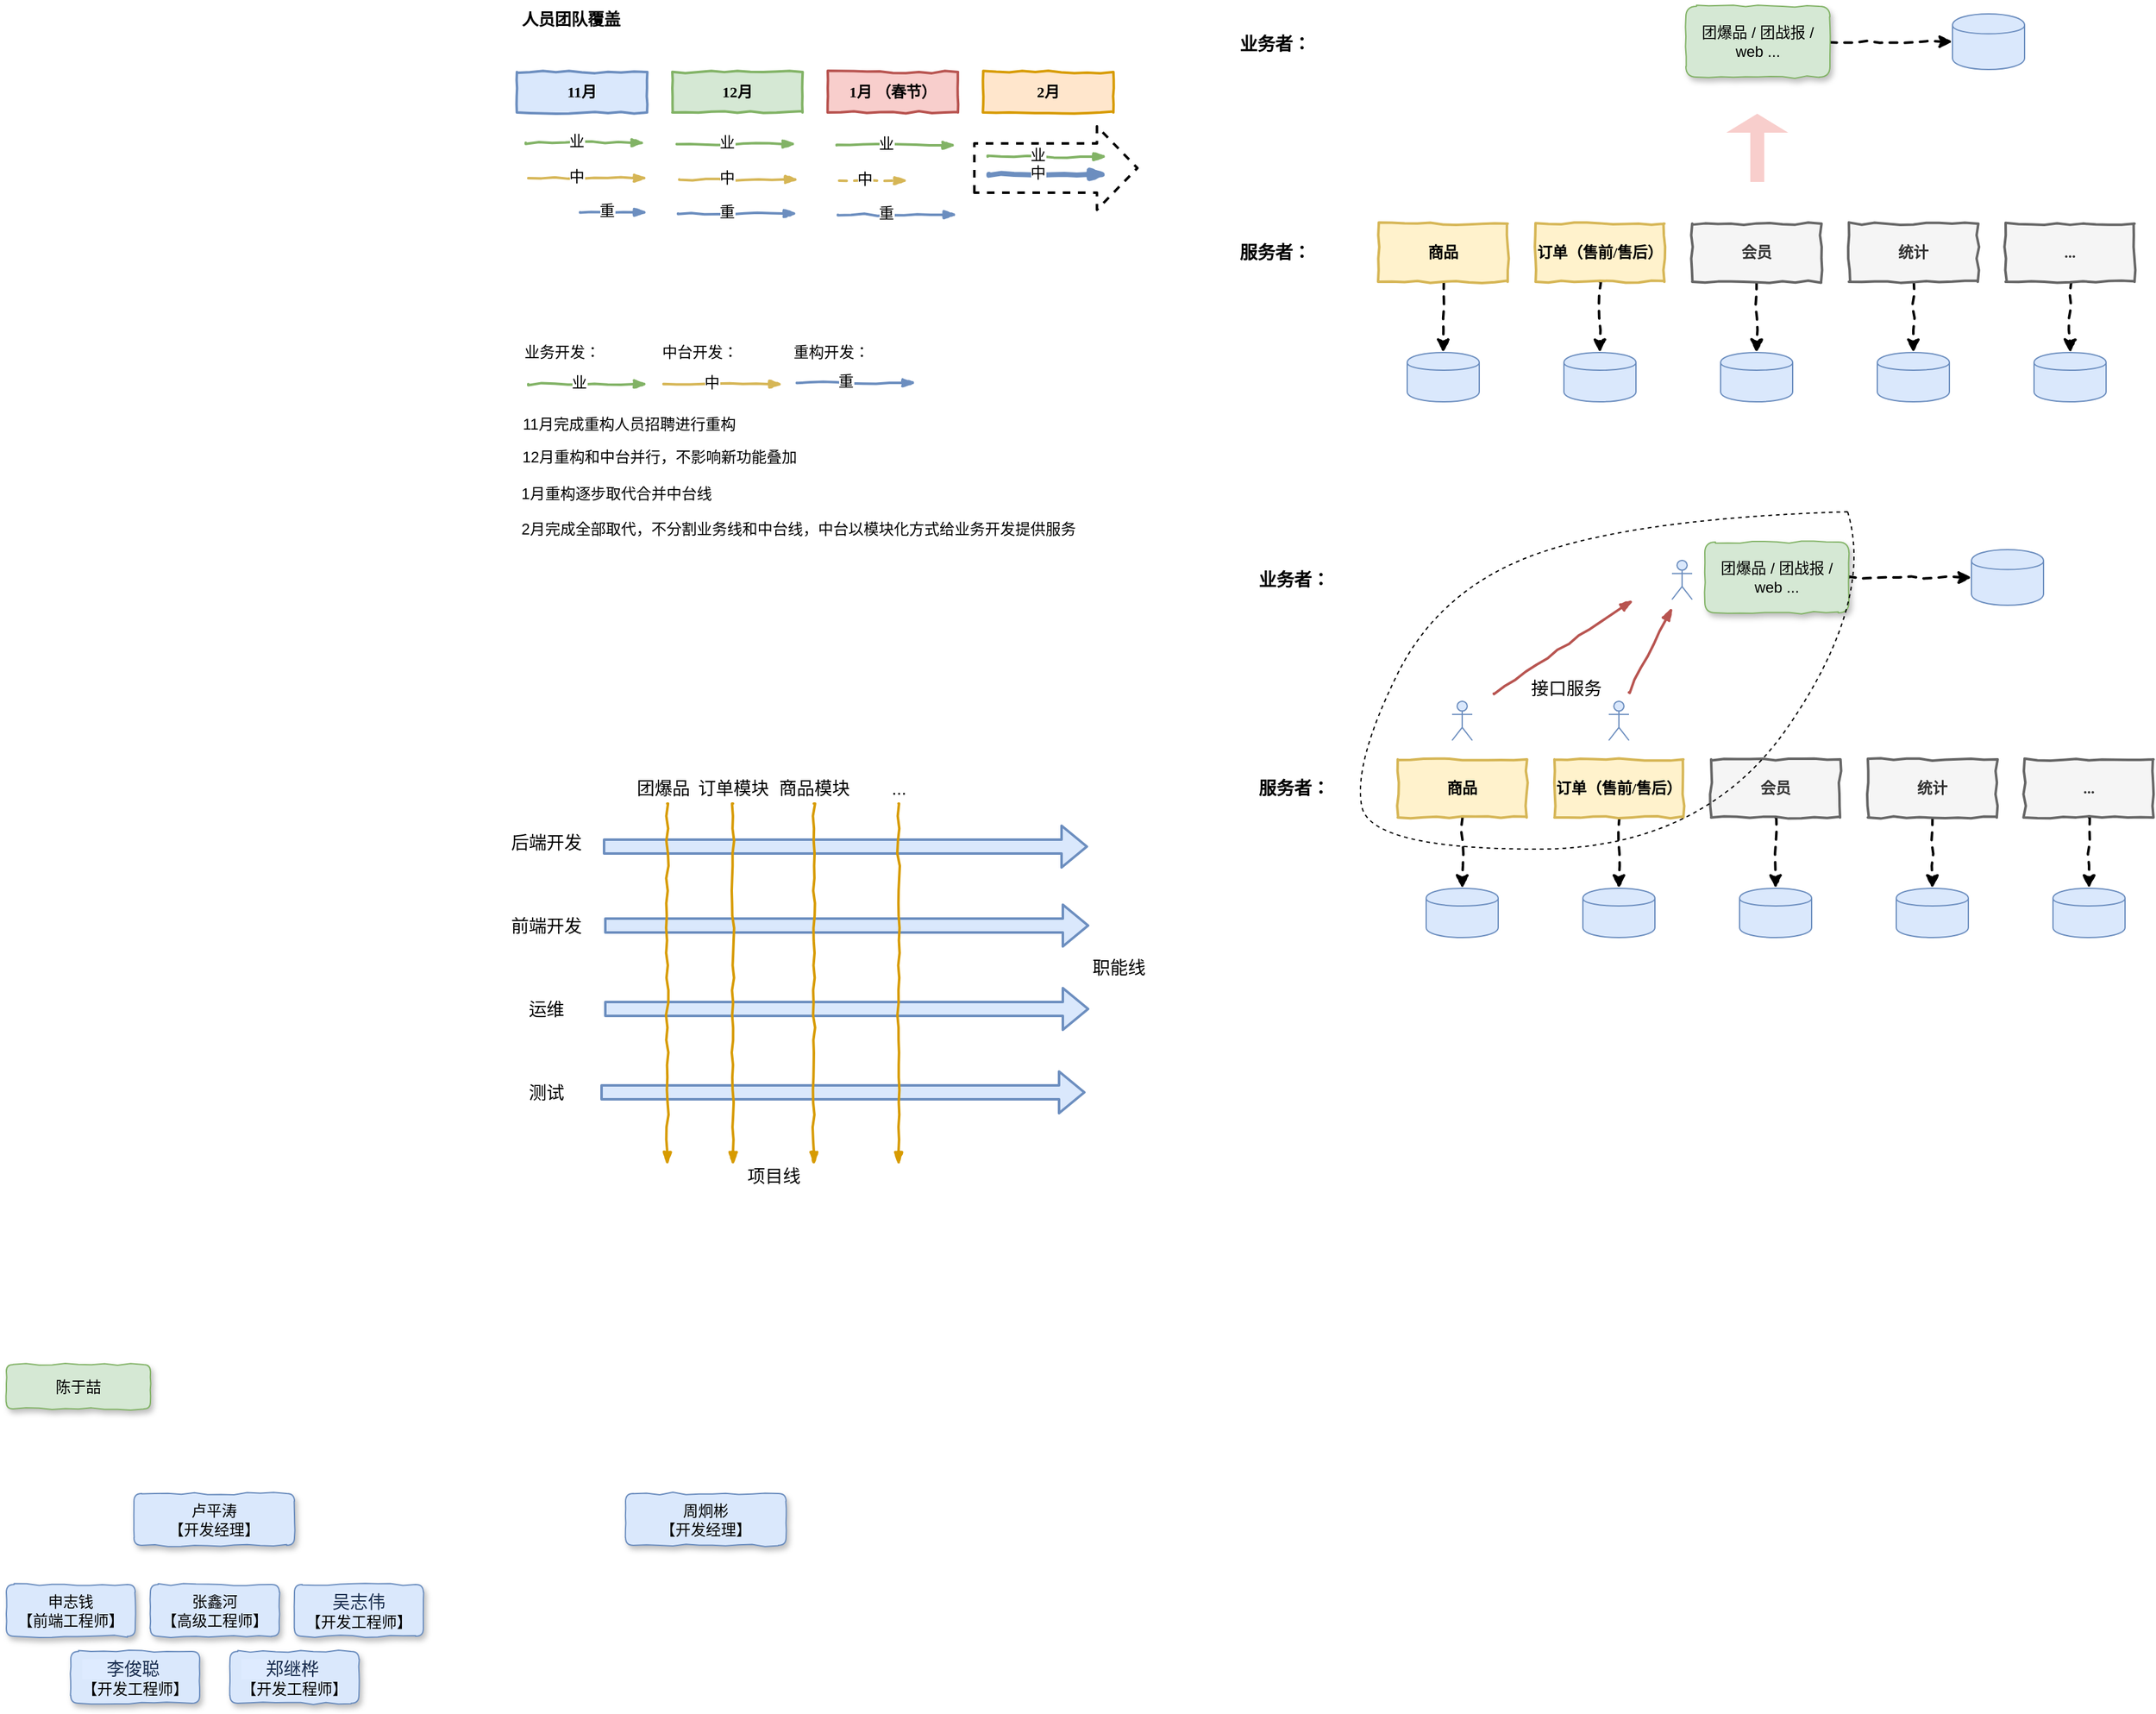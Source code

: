 <mxfile version="12.2.3" type="github" pages="1">
  <diagram id="GFUo5UajbfeOs9jclDTA" name="第 1 页">
    <mxGraphModel dx="1822" dy="686" grid="0" gridSize="10" guides="1" tooltips="1" connect="1" arrows="1" fold="1" page="0" pageScale="1" pageWidth="10000" pageHeight="10000" math="0" shadow="0">
      <root>
        <mxCell id="0"/>
        <mxCell id="1" parent="0"/>
        <mxCell id="vOFkEOIqGuXK2a5z3ndq-1" value="11月" style="html=1;whiteSpace=wrap;comic=1;strokeWidth=2;fontFamily=Comic Sans MS;fontStyle=1;fillColor=#dae8fc;strokeColor=#6c8ebf;" parent="1" vertex="1">
          <mxGeometry x="217" y="150" width="103" height="32" as="geometry"/>
        </mxCell>
        <mxCell id="vOFkEOIqGuXK2a5z3ndq-2" value="12月" style="html=1;whiteSpace=wrap;comic=1;strokeWidth=2;fontFamily=Comic Sans MS;fontStyle=1;fillColor=#d5e8d4;strokeColor=#82b366;" parent="1" vertex="1">
          <mxGeometry x="340" y="150" width="103" height="32" as="geometry"/>
        </mxCell>
        <mxCell id="vOFkEOIqGuXK2a5z3ndq-3" value="1月 （春节）" style="html=1;whiteSpace=wrap;comic=1;strokeWidth=2;fontFamily=Comic Sans MS;fontStyle=1;fillColor=#f8cecc;strokeColor=#b85450;" parent="1" vertex="1">
          <mxGeometry x="463" y="150" width="103" height="32" as="geometry"/>
        </mxCell>
        <mxCell id="vOFkEOIqGuXK2a5z3ndq-4" value="2月" style="html=1;whiteSpace=wrap;comic=1;strokeWidth=2;fontFamily=Comic Sans MS;fontStyle=1;fillColor=#ffe6cc;strokeColor=#d79b00;" parent="1" vertex="1">
          <mxGeometry x="586" y="150" width="103" height="32" as="geometry"/>
        </mxCell>
        <mxCell id="vOFkEOIqGuXK2a5z3ndq-5" value="" style="rounded=0;comic=1;strokeWidth=2;endArrow=blockThin;html=1;fontFamily=Comic Sans MS;fontStyle=1;fillColor=#d5e8d4;strokeColor=#82b366;" parent="1" edge="1">
          <mxGeometry width="50" height="50" relative="1" as="geometry">
            <mxPoint x="224" y="206" as="sourcePoint"/>
            <mxPoint x="318" y="206" as="targetPoint"/>
          </mxGeometry>
        </mxCell>
        <mxCell id="vOFkEOIqGuXK2a5z3ndq-6" value="业" style="text;html=1;resizable=0;points=[];align=center;verticalAlign=middle;labelBackgroundColor=#ffffff;" parent="vOFkEOIqGuXK2a5z3ndq-5" vertex="1" connectable="0">
          <mxGeometry x="-0.149" y="1" relative="1" as="geometry">
            <mxPoint as="offset"/>
          </mxGeometry>
        </mxCell>
        <mxCell id="vOFkEOIqGuXK2a5z3ndq-7" value="&lt;font style=&quot;font-size: 13px&quot;&gt;&lt;b&gt;人员团队覆盖&lt;/b&gt;&lt;/font&gt;" style="text;html=1;strokeColor=none;fillColor=none;align=center;verticalAlign=middle;whiteSpace=wrap;rounded=0;" parent="1" vertex="1">
          <mxGeometry x="217" y="98" width="86" height="20" as="geometry"/>
        </mxCell>
        <mxCell id="vOFkEOIqGuXK2a5z3ndq-10" value="" style="rounded=0;comic=1;strokeWidth=2;endArrow=blockThin;html=1;fontFamily=Comic Sans MS;fontStyle=1;fillColor=#fff2cc;strokeColor=#d6b656;" parent="1" edge="1">
          <mxGeometry width="50" height="50" relative="1" as="geometry">
            <mxPoint x="226" y="234" as="sourcePoint"/>
            <mxPoint x="320" y="234" as="targetPoint"/>
          </mxGeometry>
        </mxCell>
        <mxCell id="vOFkEOIqGuXK2a5z3ndq-11" value="中" style="text;html=1;resizable=0;points=[];align=center;verticalAlign=middle;labelBackgroundColor=#ffffff;" parent="vOFkEOIqGuXK2a5z3ndq-10" vertex="1" connectable="0">
          <mxGeometry x="-0.149" y="1" relative="1" as="geometry">
            <mxPoint x="-2.0" as="offset"/>
          </mxGeometry>
        </mxCell>
        <mxCell id="vOFkEOIqGuXK2a5z3ndq-14" value="" style="rounded=0;comic=1;strokeWidth=2;endArrow=blockThin;html=1;fontFamily=Comic Sans MS;fontStyle=1;fillColor=#d5e8d4;strokeColor=#82b366;align=center;" parent="1" edge="1">
          <mxGeometry width="50" height="50" relative="1" as="geometry">
            <mxPoint x="343.5" y="207" as="sourcePoint"/>
            <mxPoint x="437.5" y="207" as="targetPoint"/>
          </mxGeometry>
        </mxCell>
        <mxCell id="vOFkEOIqGuXK2a5z3ndq-15" value="业" style="text;html=1;resizable=0;points=[];align=center;verticalAlign=middle;labelBackgroundColor=#ffffff;" parent="vOFkEOIqGuXK2a5z3ndq-14" vertex="1" connectable="0">
          <mxGeometry x="-0.149" y="1" relative="1" as="geometry">
            <mxPoint x="-1" as="offset"/>
          </mxGeometry>
        </mxCell>
        <mxCell id="vOFkEOIqGuXK2a5z3ndq-16" value="" style="rounded=0;comic=1;strokeWidth=2;endArrow=blockThin;html=1;fontFamily=Comic Sans MS;fontStyle=1;fillColor=#fff2cc;strokeColor=#d6b656;align=center;" parent="1" edge="1">
          <mxGeometry width="50" height="50" relative="1" as="geometry">
            <mxPoint x="345.5" y="235" as="sourcePoint"/>
            <mxPoint x="439.5" y="235" as="targetPoint"/>
          </mxGeometry>
        </mxCell>
        <mxCell id="vOFkEOIqGuXK2a5z3ndq-17" value="中" style="text;html=1;resizable=0;points=[];align=center;verticalAlign=middle;labelBackgroundColor=#ffffff;" parent="vOFkEOIqGuXK2a5z3ndq-16" vertex="1" connectable="0">
          <mxGeometry x="-0.149" y="1" relative="1" as="geometry">
            <mxPoint x="-3" as="offset"/>
          </mxGeometry>
        </mxCell>
        <mxCell id="vOFkEOIqGuXK2a5z3ndq-18" value="" style="rounded=0;comic=1;strokeWidth=2;endArrow=blockThin;html=1;fontFamily=Comic Sans MS;fontStyle=1;fillColor=#dae8fc;strokeColor=#6c8ebf;align=center;" parent="1" edge="1">
          <mxGeometry width="50" height="50" relative="1" as="geometry">
            <mxPoint x="344.5" y="262" as="sourcePoint"/>
            <mxPoint x="438.5" y="262" as="targetPoint"/>
          </mxGeometry>
        </mxCell>
        <mxCell id="vOFkEOIqGuXK2a5z3ndq-19" value="重" style="text;html=1;resizable=0;points=[];align=center;verticalAlign=middle;labelBackgroundColor=#ffffff;" parent="vOFkEOIqGuXK2a5z3ndq-18" vertex="1" connectable="0">
          <mxGeometry x="-0.149" y="1" relative="1" as="geometry">
            <mxPoint x="-2.0" as="offset"/>
          </mxGeometry>
        </mxCell>
        <mxCell id="vOFkEOIqGuXK2a5z3ndq-20" value="" style="rounded=0;comic=1;strokeWidth=2;endArrow=blockThin;html=1;fontFamily=Comic Sans MS;fontStyle=1;fillColor=#d5e8d4;strokeColor=#82b366;align=center;" parent="1" edge="1">
          <mxGeometry width="50" height="50" relative="1" as="geometry">
            <mxPoint x="470" y="208" as="sourcePoint"/>
            <mxPoint x="564" y="208" as="targetPoint"/>
          </mxGeometry>
        </mxCell>
        <mxCell id="vOFkEOIqGuXK2a5z3ndq-21" value="业" style="text;html=1;resizable=0;points=[];align=center;verticalAlign=middle;labelBackgroundColor=#ffffff;" parent="vOFkEOIqGuXK2a5z3ndq-20" vertex="1" connectable="0">
          <mxGeometry x="-0.149" y="1" relative="1" as="geometry">
            <mxPoint x="-1" as="offset"/>
          </mxGeometry>
        </mxCell>
        <mxCell id="vOFkEOIqGuXK2a5z3ndq-22" value="" style="rounded=0;comic=1;strokeWidth=2;endArrow=blockThin;html=1;fontFamily=Comic Sans MS;fontStyle=1;fillColor=#fff2cc;strokeColor=#d6b656;align=center;dashed=1;" parent="1" edge="1">
          <mxGeometry width="50" height="50" relative="1" as="geometry">
            <mxPoint x="472" y="236" as="sourcePoint"/>
            <mxPoint x="526" y="236" as="targetPoint"/>
          </mxGeometry>
        </mxCell>
        <mxCell id="vOFkEOIqGuXK2a5z3ndq-23" value="中" style="text;html=1;resizable=0;points=[];align=center;verticalAlign=middle;labelBackgroundColor=#ffffff;" parent="vOFkEOIqGuXK2a5z3ndq-22" vertex="1" connectable="0">
          <mxGeometry x="-0.149" y="1" relative="1" as="geometry">
            <mxPoint x="-3" as="offset"/>
          </mxGeometry>
        </mxCell>
        <mxCell id="vOFkEOIqGuXK2a5z3ndq-24" value="" style="rounded=0;comic=1;strokeWidth=2;endArrow=blockThin;html=1;fontFamily=Comic Sans MS;fontStyle=1;fillColor=#dae8fc;strokeColor=#6c8ebf;align=center;" parent="1" edge="1">
          <mxGeometry width="50" height="50" relative="1" as="geometry">
            <mxPoint x="471" y="263" as="sourcePoint"/>
            <mxPoint x="565" y="263" as="targetPoint"/>
          </mxGeometry>
        </mxCell>
        <mxCell id="vOFkEOIqGuXK2a5z3ndq-25" value="重" style="text;html=1;resizable=0;points=[];align=center;verticalAlign=middle;labelBackgroundColor=#ffffff;" parent="vOFkEOIqGuXK2a5z3ndq-24" vertex="1" connectable="0">
          <mxGeometry x="-0.149" y="1" relative="1" as="geometry">
            <mxPoint x="-2.0" as="offset"/>
          </mxGeometry>
        </mxCell>
        <mxCell id="vOFkEOIqGuXK2a5z3ndq-26" value="" style="rounded=0;comic=1;strokeWidth=2;endArrow=blockThin;html=1;fontFamily=Comic Sans MS;fontStyle=1;fillColor=#d5e8d4;strokeColor=#82b366;align=center;" parent="1" edge="1">
          <mxGeometry width="50" height="50" relative="1" as="geometry">
            <mxPoint x="589.5" y="217" as="sourcePoint"/>
            <mxPoint x="683.5" y="217" as="targetPoint"/>
          </mxGeometry>
        </mxCell>
        <mxCell id="vOFkEOIqGuXK2a5z3ndq-27" value="业" style="text;html=1;resizable=0;points=[];align=center;verticalAlign=middle;labelBackgroundColor=#ffffff;" parent="vOFkEOIqGuXK2a5z3ndq-26" vertex="1" connectable="0">
          <mxGeometry x="-0.149" y="1" relative="1" as="geometry">
            <mxPoint x="-1" as="offset"/>
          </mxGeometry>
        </mxCell>
        <mxCell id="vOFkEOIqGuXK2a5z3ndq-30" value="" style="rounded=0;comic=1;strokeWidth=4;endArrow=blockThin;html=1;fontFamily=Comic Sans MS;fontStyle=1;fillColor=#dae8fc;strokeColor=#6c8ebf;align=center;" parent="1" edge="1">
          <mxGeometry width="50" height="50" relative="1" as="geometry">
            <mxPoint x="590.5" y="231" as="sourcePoint"/>
            <mxPoint x="684.5" y="231" as="targetPoint"/>
          </mxGeometry>
        </mxCell>
        <mxCell id="vOFkEOIqGuXK2a5z3ndq-31" value="中" style="text;html=1;resizable=0;points=[];align=center;verticalAlign=middle;labelBackgroundColor=#ffffff;" parent="vOFkEOIqGuXK2a5z3ndq-30" vertex="1" connectable="0">
          <mxGeometry x="-0.149" y="1" relative="1" as="geometry">
            <mxPoint x="-2.0" as="offset"/>
          </mxGeometry>
        </mxCell>
        <mxCell id="vOFkEOIqGuXK2a5z3ndq-37" value="" style="rounded=0;comic=1;strokeWidth=2;endArrow=blockThin;html=1;fontFamily=Comic Sans MS;fontStyle=1;fillColor=#d5e8d4;strokeColor=#82b366;" parent="1" edge="1">
          <mxGeometry width="50" height="50" relative="1" as="geometry">
            <mxPoint x="226" y="397" as="sourcePoint"/>
            <mxPoint x="320" y="397" as="targetPoint"/>
          </mxGeometry>
        </mxCell>
        <mxCell id="vOFkEOIqGuXK2a5z3ndq-38" value="业" style="text;html=1;resizable=0;points=[];align=center;verticalAlign=middle;labelBackgroundColor=#ffffff;" parent="vOFkEOIqGuXK2a5z3ndq-37" vertex="1" connectable="0">
          <mxGeometry x="-0.149" y="1" relative="1" as="geometry">
            <mxPoint as="offset"/>
          </mxGeometry>
        </mxCell>
        <mxCell id="vOFkEOIqGuXK2a5z3ndq-39" value="" style="rounded=0;comic=1;strokeWidth=2;endArrow=blockThin;html=1;fontFamily=Comic Sans MS;fontStyle=1;fillColor=#fff2cc;strokeColor=#d6b656;" parent="1" edge="1">
          <mxGeometry width="50" height="50" relative="1" as="geometry">
            <mxPoint x="333" y="397" as="sourcePoint"/>
            <mxPoint x="427" y="397" as="targetPoint"/>
          </mxGeometry>
        </mxCell>
        <mxCell id="vOFkEOIqGuXK2a5z3ndq-40" value="中" style="text;html=1;resizable=0;points=[];align=center;verticalAlign=middle;labelBackgroundColor=#ffffff;" parent="vOFkEOIqGuXK2a5z3ndq-39" vertex="1" connectable="0">
          <mxGeometry x="-0.149" y="1" relative="1" as="geometry">
            <mxPoint x="-2.0" as="offset"/>
          </mxGeometry>
        </mxCell>
        <mxCell id="vOFkEOIqGuXK2a5z3ndq-41" value="" style="rounded=0;comic=1;strokeWidth=2;endArrow=blockThin;html=1;fontFamily=Comic Sans MS;fontStyle=1;fillColor=#dae8fc;strokeColor=#6c8ebf;align=center;" parent="1" edge="1">
          <mxGeometry width="50" height="50" relative="1" as="geometry">
            <mxPoint x="438.5" y="396" as="sourcePoint"/>
            <mxPoint x="532.5" y="396" as="targetPoint"/>
          </mxGeometry>
        </mxCell>
        <mxCell id="vOFkEOIqGuXK2a5z3ndq-42" value="重" style="text;html=1;resizable=0;points=[];align=center;verticalAlign=middle;labelBackgroundColor=#ffffff;" parent="vOFkEOIqGuXK2a5z3ndq-41" vertex="1" connectable="0">
          <mxGeometry x="-0.149" y="1" relative="1" as="geometry">
            <mxPoint x="-2.0" as="offset"/>
          </mxGeometry>
        </mxCell>
        <mxCell id="vOFkEOIqGuXK2a5z3ndq-43" value="业务开发：" style="text;html=1;strokeColor=none;fillColor=none;align=center;verticalAlign=middle;whiteSpace=wrap;rounded=0;" parent="1" vertex="1">
          <mxGeometry x="201" y="362" width="104" height="20" as="geometry"/>
        </mxCell>
        <mxCell id="vOFkEOIqGuXK2a5z3ndq-44" value="中台开发：" style="text;html=1;strokeColor=none;fillColor=none;align=center;verticalAlign=middle;whiteSpace=wrap;rounded=0;" parent="1" vertex="1">
          <mxGeometry x="310" y="362" width="104" height="20" as="geometry"/>
        </mxCell>
        <mxCell id="vOFkEOIqGuXK2a5z3ndq-45" value="重构开发：" style="text;html=1;strokeColor=none;fillColor=none;align=center;verticalAlign=middle;whiteSpace=wrap;rounded=0;" parent="1" vertex="1">
          <mxGeometry x="414" y="362" width="104" height="20" as="geometry"/>
        </mxCell>
        <mxCell id="vOFkEOIqGuXK2a5z3ndq-46" value="11月完成重构人员招聘进行重构" style="text;html=1;strokeColor=none;fillColor=none;align=center;verticalAlign=middle;whiteSpace=wrap;rounded=0;" parent="1" vertex="1">
          <mxGeometry x="219.5" y="419" width="172" height="20" as="geometry"/>
        </mxCell>
        <mxCell id="vOFkEOIqGuXK2a5z3ndq-47" value="12月重构和中台并行，不影响新功能叠加" style="text;html=1;strokeColor=none;fillColor=none;align=center;verticalAlign=middle;whiteSpace=wrap;rounded=0;" parent="1" vertex="1">
          <mxGeometry x="206" y="445" width="248" height="20" as="geometry"/>
        </mxCell>
        <mxCell id="vOFkEOIqGuXK2a5z3ndq-48" value="1月重构逐步取代合并中台线" style="text;html=1;strokeColor=none;fillColor=none;align=center;verticalAlign=middle;whiteSpace=wrap;rounded=0;" parent="1" vertex="1">
          <mxGeometry x="210" y="474" width="172" height="20" as="geometry"/>
        </mxCell>
        <mxCell id="vOFkEOIqGuXK2a5z3ndq-49" value="2月完成全部取代，不分割业务线和中台线，中台以模块化方式给业务开发提供服务" style="text;html=1;strokeColor=none;fillColor=none;align=center;verticalAlign=middle;whiteSpace=wrap;rounded=0;" parent="1" vertex="1">
          <mxGeometry x="202" y="502" width="476" height="20" as="geometry"/>
        </mxCell>
        <mxCell id="vOFkEOIqGuXK2a5z3ndq-50" value="" style="rounded=0;comic=1;strokeWidth=2;endArrow=blockThin;html=1;fontFamily=Comic Sans MS;fontStyle=1;fillColor=#dae8fc;strokeColor=#6c8ebf;align=center;" parent="1" edge="1">
          <mxGeometry width="50" height="50" relative="1" as="geometry">
            <mxPoint x="267" y="261" as="sourcePoint"/>
            <mxPoint x="320" y="261" as="targetPoint"/>
          </mxGeometry>
        </mxCell>
        <mxCell id="vOFkEOIqGuXK2a5z3ndq-51" value="重" style="text;html=1;resizable=0;points=[];align=center;verticalAlign=middle;labelBackgroundColor=#ffffff;" parent="vOFkEOIqGuXK2a5z3ndq-50" vertex="1" connectable="0">
          <mxGeometry x="-0.149" y="1" relative="1" as="geometry">
            <mxPoint x="-2.0" as="offset"/>
          </mxGeometry>
        </mxCell>
        <mxCell id="vOFkEOIqGuXK2a5z3ndq-72" style="edgeStyle=orthogonalEdgeStyle;rounded=0;comic=1;orthogonalLoop=1;jettySize=auto;html=1;exitX=1;exitY=0.5;exitDx=0;exitDy=0;entryX=0;entryY=0.5;entryDx=0;entryDy=0;dashed=1;strokeWidth=2;align=center;" parent="1" source="vOFkEOIqGuXK2a5z3ndq-52" target="vOFkEOIqGuXK2a5z3ndq-71" edge="1">
          <mxGeometry relative="1" as="geometry"/>
        </mxCell>
        <mxCell id="vOFkEOIqGuXK2a5z3ndq-52" value="团爆品 / 团战报 / web ..." style="rounded=1;whiteSpace=wrap;html=1;shadow=1;comic=1;fillColor=#d5e8d4;strokeColor=#82b366;align=center;" parent="1" vertex="1">
          <mxGeometry x="1142" y="98" width="114" height="56" as="geometry"/>
        </mxCell>
        <mxCell id="vOFkEOIqGuXK2a5z3ndq-65" style="edgeStyle=orthogonalEdgeStyle;rounded=0;orthogonalLoop=1;jettySize=auto;html=1;exitX=0.5;exitY=1;exitDx=0;exitDy=0;entryX=0.5;entryY=0;entryDx=0;entryDy=0;dashed=1;strokeWidth=2;align=center;comic=1;" parent="1" source="vOFkEOIqGuXK2a5z3ndq-53" target="vOFkEOIqGuXK2a5z3ndq-59" edge="1">
          <mxGeometry relative="1" as="geometry"/>
        </mxCell>
        <mxCell id="vOFkEOIqGuXK2a5z3ndq-53" value="商品" style="html=1;whiteSpace=wrap;comic=1;strokeWidth=2;fontFamily=Comic Sans MS;fontStyle=1;align=center;fillColor=#fff2cc;strokeColor=#d6b656;" parent="1" vertex="1">
          <mxGeometry x="899" y="270" width="102" height="46" as="geometry"/>
        </mxCell>
        <mxCell id="vOFkEOIqGuXK2a5z3ndq-66" style="edgeStyle=orthogonalEdgeStyle;rounded=0;comic=1;orthogonalLoop=1;jettySize=auto;html=1;exitX=0.5;exitY=1;exitDx=0;exitDy=0;entryX=0.5;entryY=0;entryDx=0;entryDy=0;dashed=1;strokeWidth=2;align=center;" parent="1" source="vOFkEOIqGuXK2a5z3ndq-54" target="vOFkEOIqGuXK2a5z3ndq-60" edge="1">
          <mxGeometry relative="1" as="geometry"/>
        </mxCell>
        <mxCell id="vOFkEOIqGuXK2a5z3ndq-54" value="订单（售前/售后）" style="html=1;whiteSpace=wrap;comic=1;strokeWidth=2;fontFamily=Comic Sans MS;fontStyle=1;align=center;fillColor=#fff2cc;strokeColor=#d6b656;" parent="1" vertex="1">
          <mxGeometry x="1023" y="270" width="102" height="46" as="geometry"/>
        </mxCell>
        <mxCell id="vOFkEOIqGuXK2a5z3ndq-67" style="edgeStyle=orthogonalEdgeStyle;rounded=0;comic=1;orthogonalLoop=1;jettySize=auto;html=1;exitX=0.5;exitY=1;exitDx=0;exitDy=0;entryX=0.5;entryY=0;entryDx=0;entryDy=0;dashed=1;strokeWidth=2;align=center;" parent="1" source="vOFkEOIqGuXK2a5z3ndq-55" target="vOFkEOIqGuXK2a5z3ndq-61" edge="1">
          <mxGeometry relative="1" as="geometry"/>
        </mxCell>
        <mxCell id="vOFkEOIqGuXK2a5z3ndq-55" value="会员" style="html=1;whiteSpace=wrap;comic=1;strokeWidth=2;fontFamily=Comic Sans MS;fontStyle=1;align=center;fillColor=#f5f5f5;strokeColor=#666666;fontColor=#333333;" parent="1" vertex="1">
          <mxGeometry x="1147" y="270" width="102" height="46" as="geometry"/>
        </mxCell>
        <mxCell id="vOFkEOIqGuXK2a5z3ndq-68" style="edgeStyle=orthogonalEdgeStyle;rounded=0;comic=1;orthogonalLoop=1;jettySize=auto;html=1;exitX=0.5;exitY=1;exitDx=0;exitDy=0;entryX=0.5;entryY=0;entryDx=0;entryDy=0;dashed=1;strokeWidth=2;align=center;" parent="1" source="vOFkEOIqGuXK2a5z3ndq-56" target="vOFkEOIqGuXK2a5z3ndq-62" edge="1">
          <mxGeometry relative="1" as="geometry"/>
        </mxCell>
        <mxCell id="vOFkEOIqGuXK2a5z3ndq-56" value="统计" style="html=1;whiteSpace=wrap;comic=1;strokeWidth=2;fontFamily=Comic Sans MS;fontStyle=1;align=center;fillColor=#f5f5f5;strokeColor=#666666;fontColor=#333333;" parent="1" vertex="1">
          <mxGeometry x="1271" y="270" width="102" height="46" as="geometry"/>
        </mxCell>
        <mxCell id="vOFkEOIqGuXK2a5z3ndq-69" style="edgeStyle=orthogonalEdgeStyle;rounded=0;comic=1;orthogonalLoop=1;jettySize=auto;html=1;exitX=0.5;exitY=1;exitDx=0;exitDy=0;entryX=0.5;entryY=0;entryDx=0;entryDy=0;dashed=1;strokeWidth=2;align=center;" parent="1" source="vOFkEOIqGuXK2a5z3ndq-57" target="vOFkEOIqGuXK2a5z3ndq-63" edge="1">
          <mxGeometry relative="1" as="geometry"/>
        </mxCell>
        <mxCell id="vOFkEOIqGuXK2a5z3ndq-57" value="..." style="html=1;whiteSpace=wrap;comic=1;strokeWidth=2;fontFamily=Comic Sans MS;fontStyle=1;align=center;fillColor=#f5f5f5;strokeColor=#666666;fontColor=#333333;" parent="1" vertex="1">
          <mxGeometry x="1395" y="270" width="102" height="46" as="geometry"/>
        </mxCell>
        <mxCell id="vOFkEOIqGuXK2a5z3ndq-59" value="" style="shape=cylinder;whiteSpace=wrap;html=1;boundedLbl=1;backgroundOutline=1;align=center;fillColor=#dae8fc;strokeColor=#6c8ebf;" parent="1" vertex="1">
          <mxGeometry x="921.5" y="372" width="57" height="39" as="geometry"/>
        </mxCell>
        <mxCell id="vOFkEOIqGuXK2a5z3ndq-60" value="" style="shape=cylinder;whiteSpace=wrap;html=1;boundedLbl=1;backgroundOutline=1;align=center;fillColor=#dae8fc;strokeColor=#6c8ebf;" parent="1" vertex="1">
          <mxGeometry x="1045.5" y="372" width="57" height="39" as="geometry"/>
        </mxCell>
        <mxCell id="vOFkEOIqGuXK2a5z3ndq-61" value="" style="shape=cylinder;whiteSpace=wrap;html=1;boundedLbl=1;backgroundOutline=1;align=center;fillColor=#dae8fc;strokeColor=#6c8ebf;" parent="1" vertex="1">
          <mxGeometry x="1169.5" y="372" width="57" height="39" as="geometry"/>
        </mxCell>
        <mxCell id="vOFkEOIqGuXK2a5z3ndq-62" value="" style="shape=cylinder;whiteSpace=wrap;html=1;boundedLbl=1;backgroundOutline=1;align=center;fillColor=#dae8fc;strokeColor=#6c8ebf;" parent="1" vertex="1">
          <mxGeometry x="1293.5" y="372" width="57" height="39" as="geometry"/>
        </mxCell>
        <mxCell id="vOFkEOIqGuXK2a5z3ndq-63" value="" style="shape=cylinder;whiteSpace=wrap;html=1;boundedLbl=1;backgroundOutline=1;align=center;fillColor=#dae8fc;strokeColor=#6c8ebf;" parent="1" vertex="1">
          <mxGeometry x="1417.5" y="372" width="57" height="39" as="geometry"/>
        </mxCell>
        <mxCell id="vOFkEOIqGuXK2a5z3ndq-71" value="" style="shape=cylinder;whiteSpace=wrap;html=1;boundedLbl=1;backgroundOutline=1;align=center;fillColor=#dae8fc;strokeColor=#6c8ebf;" parent="1" vertex="1">
          <mxGeometry x="1353" y="104" width="57" height="44" as="geometry"/>
        </mxCell>
        <mxCell id="vOFkEOIqGuXK2a5z3ndq-73" value="" style="shape=flexArrow;endArrow=classic;html=1;dashed=1;strokeWidth=2;align=center;endWidth=36;endSize=4.33;fillColor=#f8cecc;strokeColor=none;" parent="1" edge="1">
          <mxGeometry width="50" height="50" relative="1" as="geometry">
            <mxPoint x="1198.5" y="238" as="sourcePoint"/>
            <mxPoint x="1198.5" y="182" as="targetPoint"/>
          </mxGeometry>
        </mxCell>
        <mxCell id="vOFkEOIqGuXK2a5z3ndq-74" value="服务者：" style="text;html=1;strokeColor=none;fillColor=none;align=center;verticalAlign=middle;whiteSpace=wrap;rounded=0;fontSize=14;fontStyle=1" parent="1" vertex="1">
          <mxGeometry x="786" y="283" width="62" height="20" as="geometry"/>
        </mxCell>
        <mxCell id="vOFkEOIqGuXK2a5z3ndq-75" value="业务者：" style="text;html=1;strokeColor=none;fillColor=none;align=center;verticalAlign=middle;whiteSpace=wrap;rounded=0;fontSize=14;fontStyle=1" parent="1" vertex="1">
          <mxGeometry x="786" y="118" width="62" height="20" as="geometry"/>
        </mxCell>
        <mxCell id="vOFkEOIqGuXK2a5z3ndq-76" value="" style="shape=flexArrow;endArrow=classic;html=1;dashed=1;strokeWidth=2;fontSize=14;align=center;endWidth=25;endSize=10;width=38;" parent="1" edge="1">
          <mxGeometry width="50" height="50" relative="1" as="geometry">
            <mxPoint x="578" y="226" as="sourcePoint"/>
            <mxPoint x="709" y="226" as="targetPoint"/>
          </mxGeometry>
        </mxCell>
        <mxCell id="vOFkEOIqGuXK2a5z3ndq-78" style="edgeStyle=orthogonalEdgeStyle;rounded=0;comic=1;orthogonalLoop=1;jettySize=auto;html=1;exitX=1;exitY=0.5;exitDx=0;exitDy=0;entryX=0;entryY=0.5;entryDx=0;entryDy=0;dashed=1;strokeWidth=2;align=center;" parent="1" source="vOFkEOIqGuXK2a5z3ndq-79" target="vOFkEOIqGuXK2a5z3ndq-95" edge="1">
          <mxGeometry relative="1" as="geometry"/>
        </mxCell>
        <mxCell id="vOFkEOIqGuXK2a5z3ndq-79" value="团爆品 / 团战报 / web ..." style="rounded=1;whiteSpace=wrap;html=1;shadow=1;comic=1;fillColor=#d5e8d4;strokeColor=#82b366;align=center;" parent="1" vertex="1">
          <mxGeometry x="1157" y="522" width="114" height="56" as="geometry"/>
        </mxCell>
        <mxCell id="vOFkEOIqGuXK2a5z3ndq-80" style="edgeStyle=orthogonalEdgeStyle;rounded=0;orthogonalLoop=1;jettySize=auto;html=1;exitX=0.5;exitY=1;exitDx=0;exitDy=0;entryX=0.5;entryY=0;entryDx=0;entryDy=0;dashed=1;strokeWidth=2;align=center;comic=1;" parent="1" source="vOFkEOIqGuXK2a5z3ndq-81" target="vOFkEOIqGuXK2a5z3ndq-90" edge="1">
          <mxGeometry relative="1" as="geometry"/>
        </mxCell>
        <mxCell id="vOFkEOIqGuXK2a5z3ndq-81" value="商品" style="html=1;whiteSpace=wrap;comic=1;strokeWidth=2;fontFamily=Comic Sans MS;fontStyle=1;align=center;fillColor=#fff2cc;strokeColor=#d6b656;" parent="1" vertex="1">
          <mxGeometry x="914" y="694" width="102" height="46" as="geometry"/>
        </mxCell>
        <mxCell id="vOFkEOIqGuXK2a5z3ndq-82" style="edgeStyle=orthogonalEdgeStyle;rounded=0;comic=1;orthogonalLoop=1;jettySize=auto;html=1;exitX=0.5;exitY=1;exitDx=0;exitDy=0;entryX=0.5;entryY=0;entryDx=0;entryDy=0;dashed=1;strokeWidth=2;align=center;" parent="1" source="vOFkEOIqGuXK2a5z3ndq-83" target="vOFkEOIqGuXK2a5z3ndq-91" edge="1">
          <mxGeometry relative="1" as="geometry"/>
        </mxCell>
        <mxCell id="vOFkEOIqGuXK2a5z3ndq-83" value="订单（售前/售后）" style="html=1;whiteSpace=wrap;comic=1;strokeWidth=2;fontFamily=Comic Sans MS;fontStyle=1;align=center;fillColor=#fff2cc;strokeColor=#d6b656;" parent="1" vertex="1">
          <mxGeometry x="1038" y="694" width="102" height="46" as="geometry"/>
        </mxCell>
        <mxCell id="vOFkEOIqGuXK2a5z3ndq-84" style="edgeStyle=orthogonalEdgeStyle;rounded=0;comic=1;orthogonalLoop=1;jettySize=auto;html=1;exitX=0.5;exitY=1;exitDx=0;exitDy=0;entryX=0.5;entryY=0;entryDx=0;entryDy=0;dashed=1;strokeWidth=2;align=center;" parent="1" source="vOFkEOIqGuXK2a5z3ndq-85" target="vOFkEOIqGuXK2a5z3ndq-92" edge="1">
          <mxGeometry relative="1" as="geometry"/>
        </mxCell>
        <mxCell id="vOFkEOIqGuXK2a5z3ndq-85" value="会员" style="html=1;whiteSpace=wrap;comic=1;strokeWidth=2;fontFamily=Comic Sans MS;fontStyle=1;align=center;fillColor=#f5f5f5;strokeColor=#666666;fontColor=#333333;" parent="1" vertex="1">
          <mxGeometry x="1162" y="694" width="102" height="46" as="geometry"/>
        </mxCell>
        <mxCell id="vOFkEOIqGuXK2a5z3ndq-86" style="edgeStyle=orthogonalEdgeStyle;rounded=0;comic=1;orthogonalLoop=1;jettySize=auto;html=1;exitX=0.5;exitY=1;exitDx=0;exitDy=0;entryX=0.5;entryY=0;entryDx=0;entryDy=0;dashed=1;strokeWidth=2;align=center;" parent="1" source="vOFkEOIqGuXK2a5z3ndq-87" target="vOFkEOIqGuXK2a5z3ndq-93" edge="1">
          <mxGeometry relative="1" as="geometry"/>
        </mxCell>
        <mxCell id="vOFkEOIqGuXK2a5z3ndq-87" value="统计" style="html=1;whiteSpace=wrap;comic=1;strokeWidth=2;fontFamily=Comic Sans MS;fontStyle=1;align=center;fillColor=#f5f5f5;strokeColor=#666666;fontColor=#333333;" parent="1" vertex="1">
          <mxGeometry x="1286" y="694" width="102" height="46" as="geometry"/>
        </mxCell>
        <mxCell id="vOFkEOIqGuXK2a5z3ndq-88" style="edgeStyle=orthogonalEdgeStyle;rounded=0;comic=1;orthogonalLoop=1;jettySize=auto;html=1;exitX=0.5;exitY=1;exitDx=0;exitDy=0;entryX=0.5;entryY=0;entryDx=0;entryDy=0;dashed=1;strokeWidth=2;align=center;" parent="1" source="vOFkEOIqGuXK2a5z3ndq-89" target="vOFkEOIqGuXK2a5z3ndq-94" edge="1">
          <mxGeometry relative="1" as="geometry"/>
        </mxCell>
        <mxCell id="vOFkEOIqGuXK2a5z3ndq-89" value="..." style="html=1;whiteSpace=wrap;comic=1;strokeWidth=2;fontFamily=Comic Sans MS;fontStyle=1;align=center;fillColor=#f5f5f5;strokeColor=#666666;fontColor=#333333;" parent="1" vertex="1">
          <mxGeometry x="1410" y="694" width="102" height="46" as="geometry"/>
        </mxCell>
        <mxCell id="vOFkEOIqGuXK2a5z3ndq-90" value="" style="shape=cylinder;whiteSpace=wrap;html=1;boundedLbl=1;backgroundOutline=1;align=center;fillColor=#dae8fc;strokeColor=#6c8ebf;" parent="1" vertex="1">
          <mxGeometry x="936.5" y="796" width="57" height="39" as="geometry"/>
        </mxCell>
        <mxCell id="vOFkEOIqGuXK2a5z3ndq-91" value="" style="shape=cylinder;whiteSpace=wrap;html=1;boundedLbl=1;backgroundOutline=1;align=center;fillColor=#dae8fc;strokeColor=#6c8ebf;" parent="1" vertex="1">
          <mxGeometry x="1060.5" y="796" width="57" height="39" as="geometry"/>
        </mxCell>
        <mxCell id="vOFkEOIqGuXK2a5z3ndq-92" value="" style="shape=cylinder;whiteSpace=wrap;html=1;boundedLbl=1;backgroundOutline=1;align=center;fillColor=#dae8fc;strokeColor=#6c8ebf;" parent="1" vertex="1">
          <mxGeometry x="1184.5" y="796" width="57" height="39" as="geometry"/>
        </mxCell>
        <mxCell id="vOFkEOIqGuXK2a5z3ndq-93" value="" style="shape=cylinder;whiteSpace=wrap;html=1;boundedLbl=1;backgroundOutline=1;align=center;fillColor=#dae8fc;strokeColor=#6c8ebf;" parent="1" vertex="1">
          <mxGeometry x="1308.5" y="796" width="57" height="39" as="geometry"/>
        </mxCell>
        <mxCell id="vOFkEOIqGuXK2a5z3ndq-94" value="" style="shape=cylinder;whiteSpace=wrap;html=1;boundedLbl=1;backgroundOutline=1;align=center;fillColor=#dae8fc;strokeColor=#6c8ebf;" parent="1" vertex="1">
          <mxGeometry x="1432.5" y="796" width="57" height="39" as="geometry"/>
        </mxCell>
        <mxCell id="vOFkEOIqGuXK2a5z3ndq-95" value="" style="shape=cylinder;whiteSpace=wrap;html=1;boundedLbl=1;backgroundOutline=1;align=center;fillColor=#dae8fc;strokeColor=#6c8ebf;" parent="1" vertex="1">
          <mxGeometry x="1368" y="528" width="57" height="44" as="geometry"/>
        </mxCell>
        <mxCell id="vOFkEOIqGuXK2a5z3ndq-97" value="服务者：" style="text;html=1;strokeColor=none;fillColor=none;align=center;verticalAlign=middle;whiteSpace=wrap;rounded=0;fontSize=14;fontStyle=1" parent="1" vertex="1">
          <mxGeometry x="801" y="707" width="62" height="20" as="geometry"/>
        </mxCell>
        <mxCell id="vOFkEOIqGuXK2a5z3ndq-98" value="业务者：" style="text;html=1;strokeColor=none;fillColor=none;align=center;verticalAlign=middle;whiteSpace=wrap;rounded=0;fontSize=14;fontStyle=1" parent="1" vertex="1">
          <mxGeometry x="801" y="542" width="62" height="20" as="geometry"/>
        </mxCell>
        <mxCell id="vOFkEOIqGuXK2a5z3ndq-99" value="后端开发" style="text;html=1;strokeColor=none;fillColor=none;align=center;verticalAlign=middle;whiteSpace=wrap;rounded=0;fontSize=14;" parent="1" vertex="1">
          <mxGeometry x="210" y="750" width="61" height="20" as="geometry"/>
        </mxCell>
        <mxCell id="vOFkEOIqGuXK2a5z3ndq-100" value="前端开发" style="text;html=1;strokeColor=none;fillColor=none;align=center;verticalAlign=middle;whiteSpace=wrap;rounded=0;fontSize=14;" parent="1" vertex="1">
          <mxGeometry x="210" y="816" width="61" height="20" as="geometry"/>
        </mxCell>
        <mxCell id="vOFkEOIqGuXK2a5z3ndq-101" value="运维" style="text;html=1;strokeColor=none;fillColor=none;align=center;verticalAlign=middle;whiteSpace=wrap;rounded=0;fontSize=14;" parent="1" vertex="1">
          <mxGeometry x="210" y="882" width="61" height="20" as="geometry"/>
        </mxCell>
        <mxCell id="vOFkEOIqGuXK2a5z3ndq-102" value="测试" style="text;html=1;strokeColor=none;fillColor=none;align=center;verticalAlign=middle;whiteSpace=wrap;rounded=0;fontSize=14;" parent="1" vertex="1">
          <mxGeometry x="210" y="948" width="61" height="20" as="geometry"/>
        </mxCell>
        <mxCell id="vOFkEOIqGuXK2a5z3ndq-104" value="" style="shape=flexArrow;endArrow=classic;html=1;strokeWidth=2;fontSize=14;align=left;fillColor=#dae8fc;strokeColor=#6c8ebf;" parent="1" edge="1">
          <mxGeometry width="50" height="50" relative="1" as="geometry">
            <mxPoint x="285" y="763" as="sourcePoint"/>
            <mxPoint x="669" y="763" as="targetPoint"/>
          </mxGeometry>
        </mxCell>
        <mxCell id="vOFkEOIqGuXK2a5z3ndq-105" value="" style="shape=flexArrow;endArrow=classic;html=1;strokeWidth=2;fontSize=14;align=left;fillColor=#dae8fc;strokeColor=#6c8ebf;" parent="1" edge="1">
          <mxGeometry width="50" height="50" relative="1" as="geometry">
            <mxPoint x="286" y="825.5" as="sourcePoint"/>
            <mxPoint x="670" y="825.5" as="targetPoint"/>
          </mxGeometry>
        </mxCell>
        <mxCell id="vOFkEOIqGuXK2a5z3ndq-106" value="" style="shape=flexArrow;endArrow=classic;html=1;strokeWidth=2;fontSize=14;align=left;fillColor=#dae8fc;strokeColor=#6c8ebf;" parent="1" edge="1">
          <mxGeometry width="50" height="50" relative="1" as="geometry">
            <mxPoint x="286" y="891.5" as="sourcePoint"/>
            <mxPoint x="670" y="891.5" as="targetPoint"/>
          </mxGeometry>
        </mxCell>
        <mxCell id="vOFkEOIqGuXK2a5z3ndq-107" value="" style="shape=flexArrow;endArrow=classic;html=1;strokeWidth=2;fontSize=14;align=left;fillColor=#dae8fc;strokeColor=#6c8ebf;" parent="1" edge="1">
          <mxGeometry width="50" height="50" relative="1" as="geometry">
            <mxPoint x="283" y="957.5" as="sourcePoint"/>
            <mxPoint x="667" y="957.5" as="targetPoint"/>
          </mxGeometry>
        </mxCell>
        <mxCell id="vOFkEOIqGuXK2a5z3ndq-108" value="" style="rounded=0;comic=1;strokeWidth=2;endArrow=blockThin;html=1;fontFamily=Comic Sans MS;fontStyle=1;align=left;fillColor=#ffe6cc;strokeColor=#d79b00;" parent="1" edge="1">
          <mxGeometry width="50" height="50" relative="1" as="geometry">
            <mxPoint x="336" y="729" as="sourcePoint"/>
            <mxPoint x="336" y="1015" as="targetPoint"/>
          </mxGeometry>
        </mxCell>
        <mxCell id="vOFkEOIqGuXK2a5z3ndq-109" value="团爆品" style="text;html=1;strokeColor=none;fillColor=none;align=center;verticalAlign=middle;whiteSpace=wrap;rounded=0;fontSize=14;" parent="1" vertex="1">
          <mxGeometry x="310" y="707" width="46" height="20" as="geometry"/>
        </mxCell>
        <mxCell id="vOFkEOIqGuXK2a5z3ndq-110" value="" style="rounded=0;comic=1;strokeWidth=2;endArrow=blockThin;html=1;fontFamily=Comic Sans MS;fontStyle=1;align=left;fillColor=#ffe6cc;strokeColor=#d79b00;" parent="1" edge="1">
          <mxGeometry width="50" height="50" relative="1" as="geometry">
            <mxPoint x="388" y="729" as="sourcePoint"/>
            <mxPoint x="388" y="1015" as="targetPoint"/>
          </mxGeometry>
        </mxCell>
        <mxCell id="vOFkEOIqGuXK2a5z3ndq-111" value="订单模块" style="text;html=1;strokeColor=none;fillColor=none;align=center;verticalAlign=middle;whiteSpace=wrap;rounded=0;fontSize=14;" parent="1" vertex="1">
          <mxGeometry x="355" y="707" width="67" height="20" as="geometry"/>
        </mxCell>
        <mxCell id="vOFkEOIqGuXK2a5z3ndq-112" value="" style="rounded=0;comic=1;strokeWidth=2;endArrow=blockThin;html=1;fontFamily=Comic Sans MS;fontStyle=1;align=left;fillColor=#ffe6cc;strokeColor=#d79b00;" parent="1" edge="1">
          <mxGeometry width="50" height="50" relative="1" as="geometry">
            <mxPoint x="452" y="729" as="sourcePoint"/>
            <mxPoint x="452" y="1015" as="targetPoint"/>
          </mxGeometry>
        </mxCell>
        <mxCell id="vOFkEOIqGuXK2a5z3ndq-113" value="商品模块" style="text;html=1;strokeColor=none;fillColor=none;align=center;verticalAlign=middle;whiteSpace=wrap;rounded=0;fontSize=14;" parent="1" vertex="1">
          <mxGeometry x="419" y="707" width="67" height="20" as="geometry"/>
        </mxCell>
        <mxCell id="vOFkEOIqGuXK2a5z3ndq-114" value="" style="rounded=0;comic=1;strokeWidth=2;endArrow=blockThin;html=1;fontFamily=Comic Sans MS;fontStyle=1;align=left;fillColor=#ffe6cc;strokeColor=#d79b00;" parent="1" edge="1">
          <mxGeometry width="50" height="50" relative="1" as="geometry">
            <mxPoint x="519" y="729" as="sourcePoint"/>
            <mxPoint x="519" y="1015" as="targetPoint"/>
          </mxGeometry>
        </mxCell>
        <mxCell id="vOFkEOIqGuXK2a5z3ndq-115" value="..." style="text;html=1;strokeColor=none;fillColor=none;align=center;verticalAlign=middle;whiteSpace=wrap;rounded=0;fontSize=14;" parent="1" vertex="1">
          <mxGeometry x="486" y="707" width="67" height="20" as="geometry"/>
        </mxCell>
        <mxCell id="vOFkEOIqGuXK2a5z3ndq-116" value="职能线" style="text;html=1;strokeColor=none;fillColor=none;align=center;verticalAlign=middle;whiteSpace=wrap;rounded=0;fontSize=14;" parent="1" vertex="1">
          <mxGeometry x="669" y="849" width="49" height="20" as="geometry"/>
        </mxCell>
        <mxCell id="vOFkEOIqGuXK2a5z3ndq-117" value="项目线" style="text;html=1;strokeColor=none;fillColor=none;align=center;verticalAlign=middle;whiteSpace=wrap;rounded=0;fontSize=14;" parent="1" vertex="1">
          <mxGeometry x="395" y="1014" width="51" height="20" as="geometry"/>
        </mxCell>
        <mxCell id="vOFkEOIqGuXK2a5z3ndq-118" value="" style="shape=umlActor;verticalLabelPosition=bottom;labelBackgroundColor=#ffffff;verticalAlign=top;html=1;outlineConnect=0;fontSize=14;align=center;fillColor=#dae8fc;strokeColor=#6c8ebf;" parent="1" vertex="1">
          <mxGeometry x="957" y="648" width="16" height="31" as="geometry"/>
        </mxCell>
        <mxCell id="vOFkEOIqGuXK2a5z3ndq-121" value="" style="shape=umlActor;verticalLabelPosition=bottom;labelBackgroundColor=#ffffff;verticalAlign=top;html=1;outlineConnect=0;fontSize=14;align=center;fillColor=#dae8fc;strokeColor=#6c8ebf;" parent="1" vertex="1">
          <mxGeometry x="1081" y="648" width="16" height="31" as="geometry"/>
        </mxCell>
        <mxCell id="vOFkEOIqGuXK2a5z3ndq-122" value="" style="shape=umlActor;verticalLabelPosition=bottom;labelBackgroundColor=#ffffff;verticalAlign=top;html=1;outlineConnect=0;fontSize=14;align=center;fillColor=#dae8fc;strokeColor=#6c8ebf;" parent="1" vertex="1">
          <mxGeometry x="1131" y="536.5" width="16" height="31" as="geometry"/>
        </mxCell>
        <mxCell id="vOFkEOIqGuXK2a5z3ndq-124" value="" style="curved=1;endArrow=none;html=1;strokeWidth=1;fontSize=14;align=left;endFill=0;dashed=1;" parent="1" edge="1">
          <mxGeometry width="50" height="50" relative="1" as="geometry">
            <mxPoint x="1270" y="498" as="sourcePoint"/>
            <mxPoint x="1270" y="498" as="targetPoint"/>
            <Array as="points">
              <mxPoint x="1291" y="568"/>
              <mxPoint x="1157" y="765"/>
              <mxPoint x="892" y="765"/>
              <mxPoint x="879" y="697"/>
              <mxPoint x="948" y="557"/>
              <mxPoint x="1108" y="503"/>
            </Array>
          </mxGeometry>
        </mxCell>
        <mxCell id="vOFkEOIqGuXK2a5z3ndq-128" value="" style="rounded=0;comic=1;strokeWidth=2;endArrow=blockThin;html=1;fontFamily=Comic Sans MS;fontStyle=1;align=left;fillColor=#f8cecc;strokeColor=#b85450;" parent="1" edge="1">
          <mxGeometry width="50" height="50" relative="1" as="geometry">
            <mxPoint x="990" y="642" as="sourcePoint"/>
            <mxPoint x="1100" y="568" as="targetPoint"/>
          </mxGeometry>
        </mxCell>
        <mxCell id="vOFkEOIqGuXK2a5z3ndq-129" value="" style="rounded=0;comic=1;strokeWidth=2;endArrow=blockThin;html=1;fontFamily=Comic Sans MS;fontStyle=1;align=left;fillColor=#f8cecc;strokeColor=#b85450;" parent="1" edge="1">
          <mxGeometry width="50" height="50" relative="1" as="geometry">
            <mxPoint x="1097" y="641" as="sourcePoint"/>
            <mxPoint x="1131" y="574" as="targetPoint"/>
          </mxGeometry>
        </mxCell>
        <mxCell id="vOFkEOIqGuXK2a5z3ndq-130" value="接口服务" style="text;html=1;strokeColor=none;fillColor=none;align=center;verticalAlign=middle;whiteSpace=wrap;rounded=0;fontSize=14;" parent="1" vertex="1">
          <mxGeometry x="1018" y="628" width="59" height="20" as="geometry"/>
        </mxCell>
        <mxCell id="13h08RvQswQ1mkgCKgaf-1" value="陈于喆" style="rounded=1;whiteSpace=wrap;html=1;shadow=1;comic=1;fillColor=#d5e8d4;strokeColor=#82b366;" vertex="1" parent="1">
          <mxGeometry x="-187" y="1173" width="114" height="35" as="geometry"/>
        </mxCell>
        <mxCell id="13h08RvQswQ1mkgCKgaf-2" value="卢平涛&lt;br&gt;【开发经理】" style="rounded=1;whiteSpace=wrap;html=1;shadow=1;comic=1;fillColor=#dae8fc;strokeColor=#6c8ebf;" vertex="1" parent="1">
          <mxGeometry x="-86" y="1275" width="127" height="41" as="geometry"/>
        </mxCell>
        <mxCell id="13h08RvQswQ1mkgCKgaf-4" value="申志钱&lt;br&gt;【前端工程师】" style="rounded=1;whiteSpace=wrap;html=1;shadow=1;comic=1;fillColor=#dae8fc;strokeColor=#6c8ebf;" vertex="1" parent="1">
          <mxGeometry x="-187" y="1347" width="102" height="41" as="geometry"/>
        </mxCell>
        <mxCell id="13h08RvQswQ1mkgCKgaf-5" value="张鑫河&lt;br&gt;【高级工程师】" style="rounded=1;whiteSpace=wrap;html=1;shadow=1;comic=1;fillColor=#dae8fc;strokeColor=#6c8ebf;" vertex="1" parent="1">
          <mxGeometry x="-73" y="1347" width="102" height="41" as="geometry"/>
        </mxCell>
        <mxCell id="13h08RvQswQ1mkgCKgaf-6" value="&lt;span style=&quot;color: rgb(23 , 43 , 77) ; font-family: , , &amp;#34;segoe ui&amp;#34; , &amp;#34;roboto&amp;#34; , &amp;#34;oxygen&amp;#34; , &amp;#34;ubuntu&amp;#34; , &amp;#34;fira sans&amp;#34; , &amp;#34;droid sans&amp;#34; , &amp;#34;helvetica neue&amp;#34; , sans-serif ; font-size: 14px ; text-align: left ; background-color: rgb(222 , 235 , 255)&quot;&gt;吴志伟&lt;/span&gt;&lt;br&gt;【开发工程师】" style="rounded=1;whiteSpace=wrap;html=1;shadow=1;comic=1;fillColor=#dae8fc;strokeColor=#6c8ebf;" vertex="1" parent="1">
          <mxGeometry x="41" y="1347" width="102" height="41" as="geometry"/>
        </mxCell>
        <mxCell id="13h08RvQswQ1mkgCKgaf-7" value="&lt;div style=&quot;text-align: left&quot;&gt;&lt;span style=&quot;color: rgb(23 , 43 , 77) ; font-family: , , &amp;#34;segoe ui&amp;#34; , &amp;#34;roboto&amp;#34; , &amp;#34;oxygen&amp;#34; , &amp;#34;ubuntu&amp;#34; , &amp;#34;fira sans&amp;#34; , &amp;#34;droid sans&amp;#34; , &amp;#34;helvetica neue&amp;#34; , sans-serif ; font-size: 14px ; background-color: rgb(222 , 235 , 255)&quot;&gt;&amp;nbsp; &amp;nbsp; &amp;nbsp;郑继桦&lt;/span&gt;&lt;br&gt;&lt;/div&gt;【开发工程师】" style="rounded=1;whiteSpace=wrap;html=1;shadow=1;comic=1;fillColor=#dae8fc;strokeColor=#6c8ebf;" vertex="1" parent="1">
          <mxGeometry x="-10" y="1400" width="102" height="41" as="geometry"/>
        </mxCell>
        <mxCell id="13h08RvQswQ1mkgCKgaf-8" value="&lt;div style=&quot;text-align: left&quot;&gt;&lt;span style=&quot;color: rgb(23 , 43 , 77) ; font-family: , , &amp;#34;segoe ui&amp;#34; , &amp;#34;roboto&amp;#34; , &amp;#34;oxygen&amp;#34; , &amp;#34;ubuntu&amp;#34; , &amp;#34;fira sans&amp;#34; , &amp;#34;droid sans&amp;#34; , &amp;#34;helvetica neue&amp;#34; , sans-serif ; font-size: 14px ; background-color: rgb(222 , 235 , 255)&quot;&gt;&amp;nbsp; &amp;nbsp; &amp;nbsp;李俊聪&lt;/span&gt;&lt;br&gt;&lt;/div&gt;【开发工程师】" style="rounded=1;whiteSpace=wrap;html=1;shadow=1;comic=1;fillColor=#dae8fc;strokeColor=#6c8ebf;" vertex="1" parent="1">
          <mxGeometry x="-136" y="1400" width="102" height="41" as="geometry"/>
        </mxCell>
        <mxCell id="13h08RvQswQ1mkgCKgaf-9" value="周炯彬&lt;br&gt;【开发经理】" style="rounded=1;whiteSpace=wrap;html=1;shadow=1;comic=1;fillColor=#dae8fc;strokeColor=#6c8ebf;" vertex="1" parent="1">
          <mxGeometry x="303" y="1275" width="127" height="41" as="geometry"/>
        </mxCell>
      </root>
    </mxGraphModel>
  </diagram>
</mxfile>
